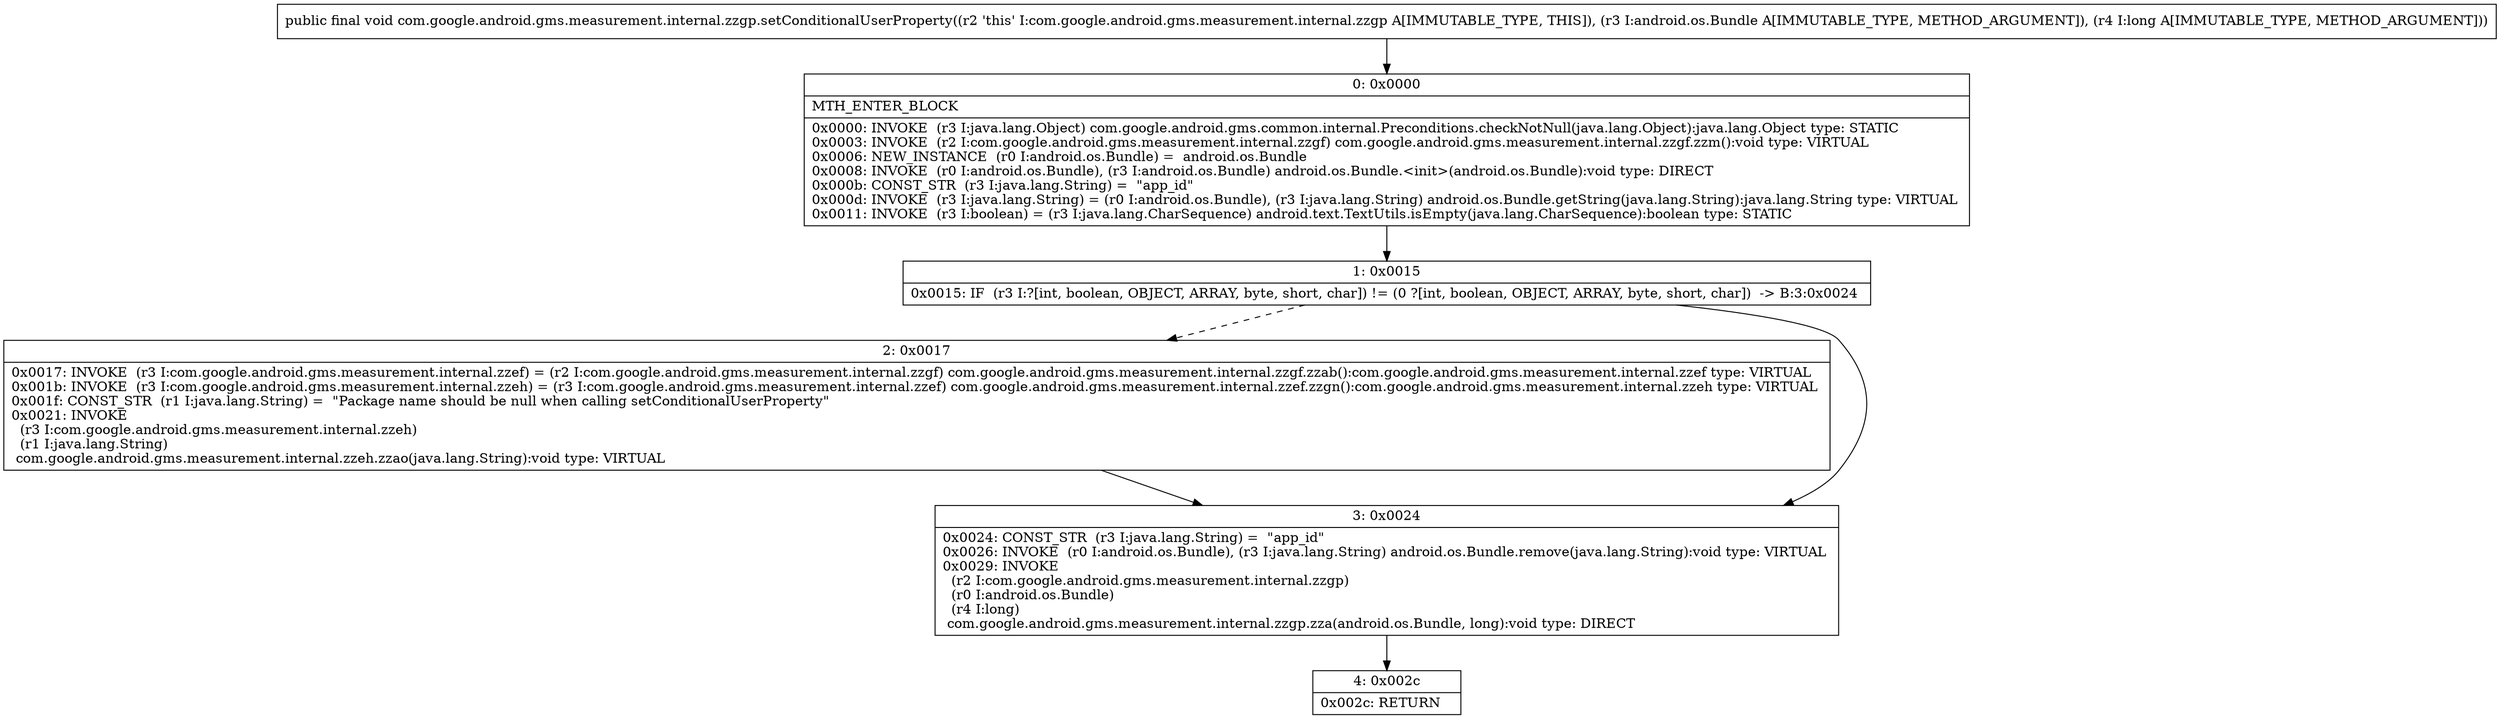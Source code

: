 digraph "CFG forcom.google.android.gms.measurement.internal.zzgp.setConditionalUserProperty(Landroid\/os\/Bundle;J)V" {
Node_0 [shape=record,label="{0\:\ 0x0000|MTH_ENTER_BLOCK\l|0x0000: INVOKE  (r3 I:java.lang.Object) com.google.android.gms.common.internal.Preconditions.checkNotNull(java.lang.Object):java.lang.Object type: STATIC \l0x0003: INVOKE  (r2 I:com.google.android.gms.measurement.internal.zzgf) com.google.android.gms.measurement.internal.zzgf.zzm():void type: VIRTUAL \l0x0006: NEW_INSTANCE  (r0 I:android.os.Bundle) =  android.os.Bundle \l0x0008: INVOKE  (r0 I:android.os.Bundle), (r3 I:android.os.Bundle) android.os.Bundle.\<init\>(android.os.Bundle):void type: DIRECT \l0x000b: CONST_STR  (r3 I:java.lang.String) =  \"app_id\" \l0x000d: INVOKE  (r3 I:java.lang.String) = (r0 I:android.os.Bundle), (r3 I:java.lang.String) android.os.Bundle.getString(java.lang.String):java.lang.String type: VIRTUAL \l0x0011: INVOKE  (r3 I:boolean) = (r3 I:java.lang.CharSequence) android.text.TextUtils.isEmpty(java.lang.CharSequence):boolean type: STATIC \l}"];
Node_1 [shape=record,label="{1\:\ 0x0015|0x0015: IF  (r3 I:?[int, boolean, OBJECT, ARRAY, byte, short, char]) != (0 ?[int, boolean, OBJECT, ARRAY, byte, short, char])  \-\> B:3:0x0024 \l}"];
Node_2 [shape=record,label="{2\:\ 0x0017|0x0017: INVOKE  (r3 I:com.google.android.gms.measurement.internal.zzef) = (r2 I:com.google.android.gms.measurement.internal.zzgf) com.google.android.gms.measurement.internal.zzgf.zzab():com.google.android.gms.measurement.internal.zzef type: VIRTUAL \l0x001b: INVOKE  (r3 I:com.google.android.gms.measurement.internal.zzeh) = (r3 I:com.google.android.gms.measurement.internal.zzef) com.google.android.gms.measurement.internal.zzef.zzgn():com.google.android.gms.measurement.internal.zzeh type: VIRTUAL \l0x001f: CONST_STR  (r1 I:java.lang.String) =  \"Package name should be null when calling setConditionalUserProperty\" \l0x0021: INVOKE  \l  (r3 I:com.google.android.gms.measurement.internal.zzeh)\l  (r1 I:java.lang.String)\l com.google.android.gms.measurement.internal.zzeh.zzao(java.lang.String):void type: VIRTUAL \l}"];
Node_3 [shape=record,label="{3\:\ 0x0024|0x0024: CONST_STR  (r3 I:java.lang.String) =  \"app_id\" \l0x0026: INVOKE  (r0 I:android.os.Bundle), (r3 I:java.lang.String) android.os.Bundle.remove(java.lang.String):void type: VIRTUAL \l0x0029: INVOKE  \l  (r2 I:com.google.android.gms.measurement.internal.zzgp)\l  (r0 I:android.os.Bundle)\l  (r4 I:long)\l com.google.android.gms.measurement.internal.zzgp.zza(android.os.Bundle, long):void type: DIRECT \l}"];
Node_4 [shape=record,label="{4\:\ 0x002c|0x002c: RETURN   \l}"];
MethodNode[shape=record,label="{public final void com.google.android.gms.measurement.internal.zzgp.setConditionalUserProperty((r2 'this' I:com.google.android.gms.measurement.internal.zzgp A[IMMUTABLE_TYPE, THIS]), (r3 I:android.os.Bundle A[IMMUTABLE_TYPE, METHOD_ARGUMENT]), (r4 I:long A[IMMUTABLE_TYPE, METHOD_ARGUMENT])) }"];
MethodNode -> Node_0;
Node_0 -> Node_1;
Node_1 -> Node_2[style=dashed];
Node_1 -> Node_3;
Node_2 -> Node_3;
Node_3 -> Node_4;
}

